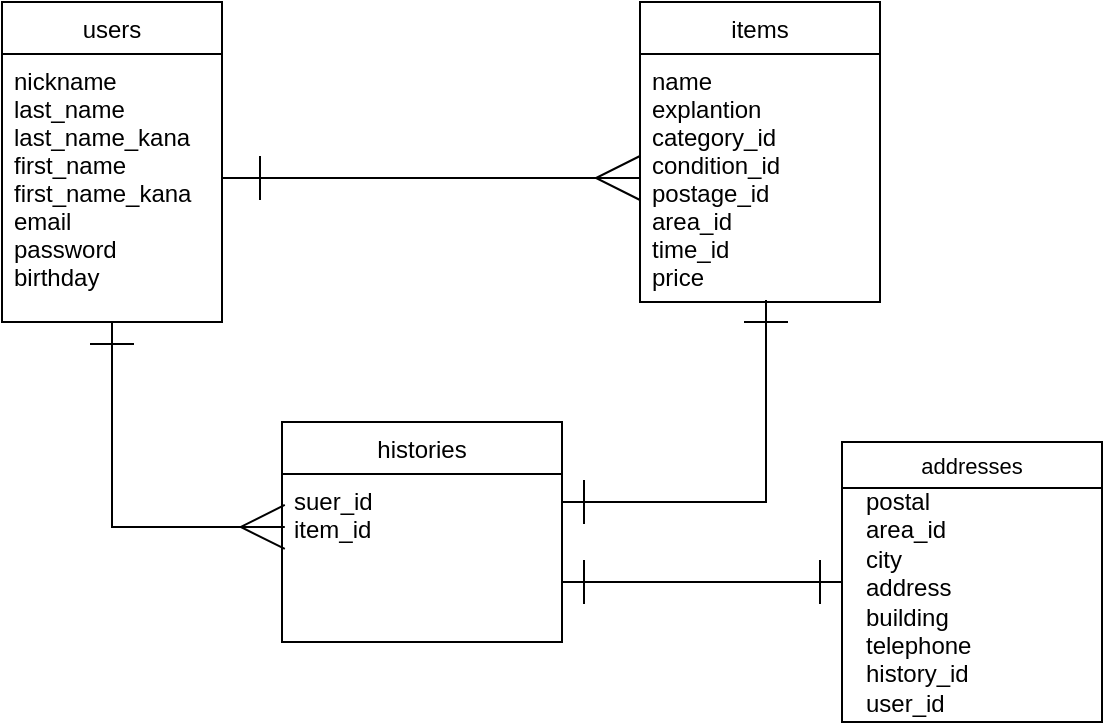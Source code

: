 <mxfile>
    <diagram id="Pjxt-03t1QWDViaXlTxc" name="ページ1">
        <mxGraphModel dx="881" dy="470" grid="1" gridSize="10" guides="1" tooltips="1" connect="1" arrows="1" fold="1" page="1" pageScale="1" pageWidth="827" pageHeight="1169" math="0" shadow="0">
            <root>
                <mxCell id="0"/>
                <mxCell id="1" parent="0"/>
                <mxCell id="E06iSb66YRoUCVhU9au7-1" value="users" style="swimlane;fontStyle=0;childLayout=stackLayout;horizontal=1;startSize=26;fillColor=none;horizontalStack=0;resizeParent=1;resizeParentMax=0;resizeLast=0;collapsible=1;marginBottom=0;direction=east;" parent="1" vertex="1">
                    <mxGeometry x="80" y="120" width="110" height="160" as="geometry">
                        <mxRectangle x="80" y="120" width="50" height="26" as="alternateBounds"/>
                    </mxGeometry>
                </mxCell>
                <mxCell id="E06iSb66YRoUCVhU9au7-5" value="items" style="swimlane;fontStyle=0;childLayout=stackLayout;horizontal=1;startSize=26;fillColor=none;horizontalStack=0;resizeParent=1;resizeParentMax=0;resizeLast=0;collapsible=1;marginBottom=0;" parent="1" vertex="1">
                    <mxGeometry x="399" y="120" width="120" height="150" as="geometry"/>
                </mxCell>
                <mxCell id="E06iSb66YRoUCVhU9au7-26" style="edgeStyle=orthogonalEdgeStyle;rounded=0;orthogonalLoop=1;jettySize=auto;html=1;entryX=0.525;entryY=0.992;entryDx=0;entryDy=0;entryPerimeter=0;endArrow=ERone;endFill=0;endSize=20;startSize=20;startArrow=ERone;startFill=0;" parent="1" source="E06iSb66YRoUCVhU9au7-9" target="E06iSb66YRoUCVhU9au7-6" edge="1">
                    <mxGeometry relative="1" as="geometry">
                        <Array as="points">
                            <mxPoint x="462" y="370"/>
                        </Array>
                    </mxGeometry>
                </mxCell>
                <mxCell id="E06iSb66YRoUCVhU9au7-9" value="histories" style="swimlane;fontStyle=0;childLayout=stackLayout;horizontal=1;startSize=26;fillColor=none;horizontalStack=0;resizeParent=1;resizeParentMax=0;resizeLast=0;collapsible=1;marginBottom=0;" parent="1" vertex="1">
                    <mxGeometry x="220" y="330" width="140" height="110" as="geometry"/>
                </mxCell>
                <mxCell id="E06iSb66YRoUCVhU9au7-10" value="suer_id&#10;item_id&#10;" style="text;align=left;verticalAlign=top;spacingLeft=4;spacingRight=4;overflow=hidden;rotatable=0;points=[[0,0.5],[1,0.5]];portConstraint=eastwest;" parent="E06iSb66YRoUCVhU9au7-9" vertex="1">
                    <mxGeometry y="26" width="140" height="84" as="geometry"/>
                </mxCell>
                <mxCell id="E06iSb66YRoUCVhU9au7-13" style="edgeStyle=orthogonalEdgeStyle;rounded=0;orthogonalLoop=1;jettySize=auto;html=1;entryX=0;entryY=0.5;entryDx=0;entryDy=0;endArrow=ERmany;endFill=0;strokeWidth=1;endSize=20;startSize=20;startArrow=ERone;startFill=0;" parent="1" target="E06iSb66YRoUCVhU9au7-6" edge="1">
                    <mxGeometry relative="1" as="geometry">
                        <mxPoint x="220" y="208" as="sourcePoint"/>
                        <mxPoint x="399" y="185" as="targetPoint"/>
                        <Array as="points">
                            <mxPoint x="190" y="208"/>
                        </Array>
                    </mxGeometry>
                </mxCell>
                <mxCell id="E06iSb66YRoUCVhU9au7-6" value="name&#10;explantion&#10;category_id&#10;condition_id&#10;postage_id&#10;area_id&#10;time_id&#10;price&#10;&#10;" style="text;strokeColor=none;fillColor=none;align=left;verticalAlign=top;spacingLeft=4;spacingRight=4;overflow=hidden;rotatable=0;points=[[0,0.5],[1,0.5]];portConstraint=eastwest;" parent="1" vertex="1">
                    <mxGeometry x="399" y="146" width="120" height="124" as="geometry"/>
                </mxCell>
                <mxCell id="E06iSb66YRoUCVhU9au7-32" style="edgeStyle=orthogonalEdgeStyle;rounded=0;orthogonalLoop=1;jettySize=auto;html=1;entryX=0.01;entryY=0.315;entryDx=0;entryDy=0;entryPerimeter=0;endSize=20;startSize=20;startArrow=ERone;startFill=0;endArrow=ERmany;endFill=0;" parent="1" target="E06iSb66YRoUCVhU9au7-10" edge="1">
                    <mxGeometry relative="1" as="geometry">
                        <Array as="points">
                            <mxPoint x="135" y="383"/>
                        </Array>
                        <mxPoint x="135" y="280" as="sourcePoint"/>
                    </mxGeometry>
                </mxCell>
                <mxCell id="E06iSb66YRoUCVhU9au7-2" value="nickname&#10;last_name&#10;last_name_kana&#10;first_name&#10;first_name_kana&#10;email&#10;password&#10;birthday" style="text;strokeColor=none;fillColor=none;align=left;verticalAlign=top;spacingLeft=4;spacingRight=4;overflow=hidden;rotatable=0;points=[[0,0.5],[1,0.5]];portConstraint=eastwest;" parent="1" vertex="1">
                    <mxGeometry x="80" y="146" width="110" height="134" as="geometry"/>
                </mxCell>
                <mxCell id="12" style="edgeStyle=orthogonalEdgeStyle;rounded=0;orthogonalLoop=1;jettySize=auto;html=1;endArrow=ERone;endFill=0;startArrow=ERone;startFill=0;endSize=20;startSize=20;" parent="1" source="E06iSb66YRoUCVhU9au7-10" edge="1">
                    <mxGeometry relative="1" as="geometry">
                        <mxPoint x="500" y="410" as="targetPoint"/>
                        <Array as="points">
                            <mxPoint x="400" y="410"/>
                            <mxPoint x="400" y="410"/>
                        </Array>
                    </mxGeometry>
                </mxCell>
                <mxCell id="18" value="addresses" style="swimlane;fontSize=11;fontStyle=0;fillColor=none;" parent="1" vertex="1">
                    <mxGeometry x="500" y="340" width="130" height="140" as="geometry"/>
                </mxCell>
                <mxCell id="20" value="&lt;span&gt;postal&lt;/span&gt;&lt;br style=&quot;padding: 0px ; margin: 0px&quot;&gt;&lt;span&gt;area_id&lt;/span&gt;&lt;br style=&quot;padding: 0px ; margin: 0px&quot;&gt;&lt;span&gt;city&lt;/span&gt;&lt;br style=&quot;padding: 0px ; margin: 0px&quot;&gt;&lt;span&gt;address&lt;/span&gt;&lt;br style=&quot;padding: 0px ; margin: 0px&quot;&gt;&lt;span&gt;building&lt;/span&gt;&lt;br style=&quot;padding: 0px ; margin: 0px&quot;&gt;&lt;span&gt;telephone&lt;br&gt;history_id&lt;br&gt;user_id&lt;br&gt;&lt;/span&gt;" style="text;html=1;align=left;verticalAlign=middle;resizable=0;points=[];autosize=1;" parent="18" vertex="1">
                    <mxGeometry x="10" y="20" width="70" height="120" as="geometry"/>
                </mxCell>
            </root>
        </mxGraphModel>
    </diagram>
</mxfile>